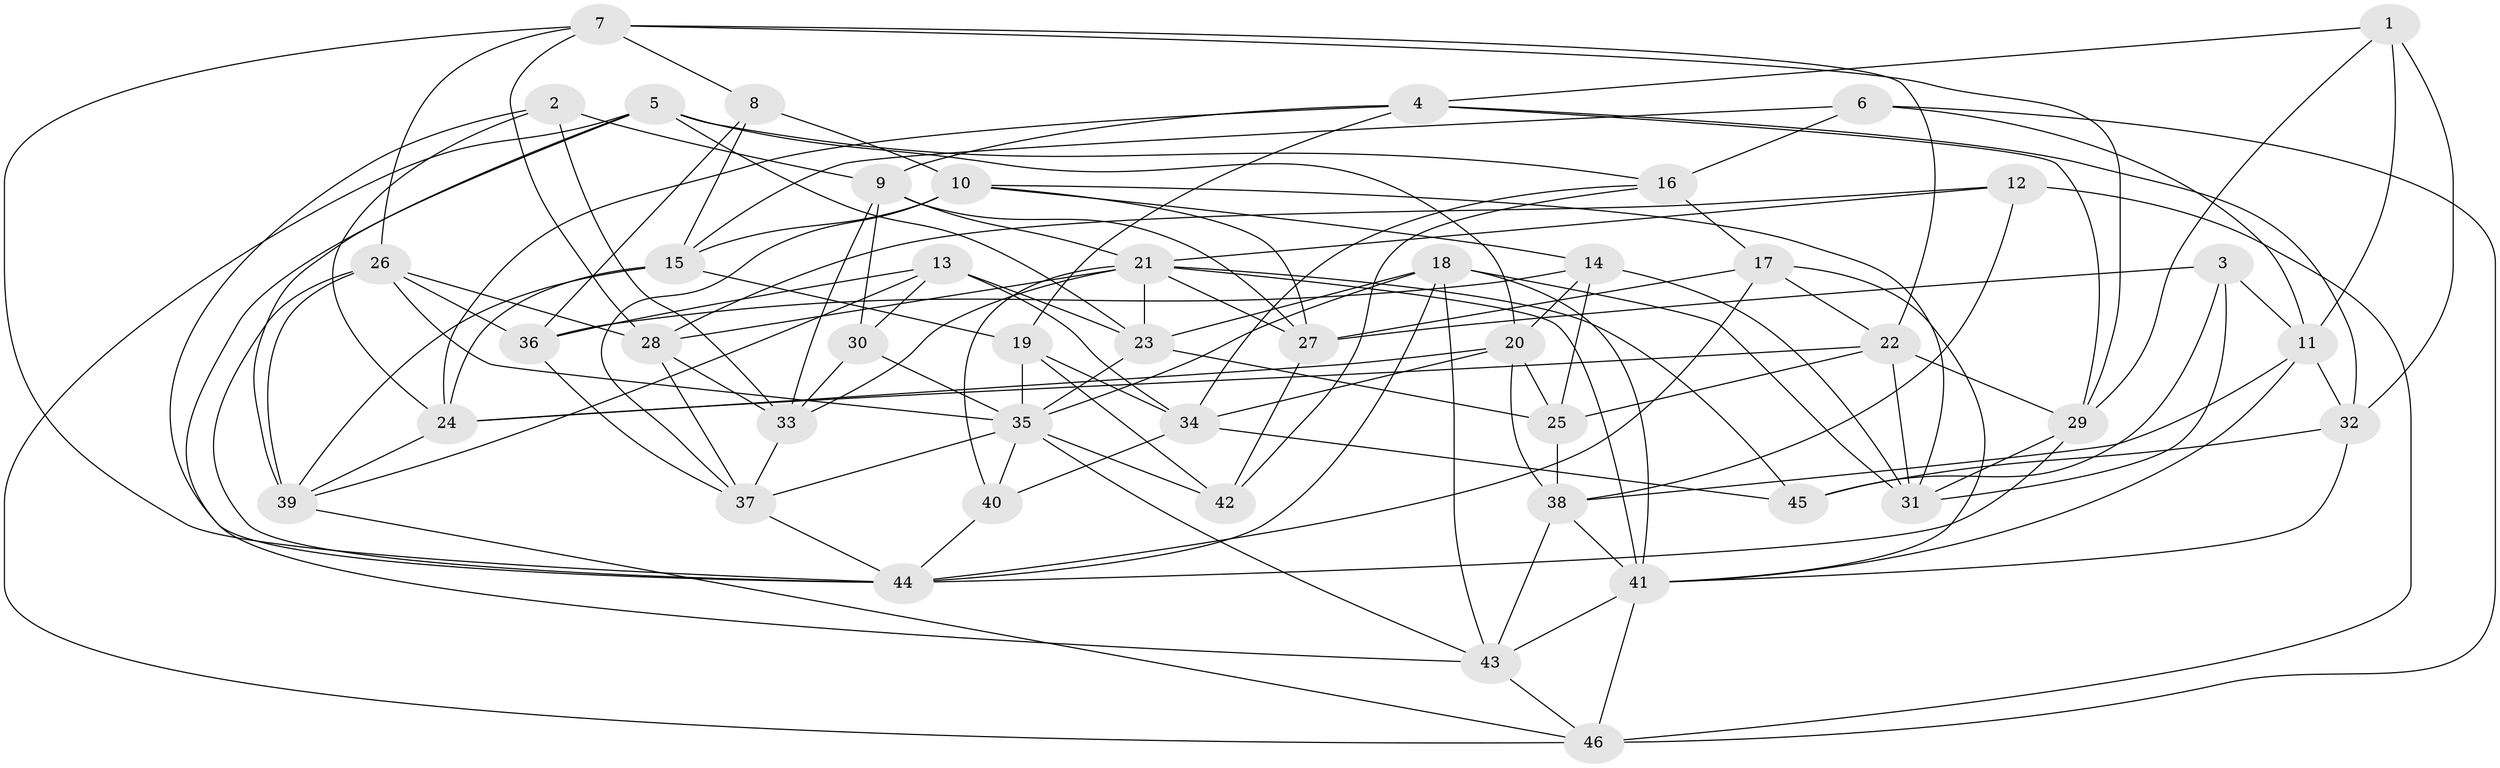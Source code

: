// original degree distribution, {4: 1.0}
// Generated by graph-tools (version 1.1) at 2025/02/03/09/25 03:02:57]
// undirected, 46 vertices, 129 edges
graph export_dot {
graph [start="1"]
  node [color=gray90,style=filled];
  1;
  2;
  3;
  4;
  5;
  6;
  7;
  8;
  9;
  10;
  11;
  12;
  13;
  14;
  15;
  16;
  17;
  18;
  19;
  20;
  21;
  22;
  23;
  24;
  25;
  26;
  27;
  28;
  29;
  30;
  31;
  32;
  33;
  34;
  35;
  36;
  37;
  38;
  39;
  40;
  41;
  42;
  43;
  44;
  45;
  46;
  1 -- 4 [weight=1.0];
  1 -- 11 [weight=1.0];
  1 -- 29 [weight=1.0];
  1 -- 32 [weight=1.0];
  2 -- 9 [weight=1.0];
  2 -- 24 [weight=1.0];
  2 -- 33 [weight=1.0];
  2 -- 44 [weight=1.0];
  3 -- 11 [weight=1.0];
  3 -- 27 [weight=1.0];
  3 -- 31 [weight=1.0];
  3 -- 45 [weight=1.0];
  4 -- 9 [weight=1.0];
  4 -- 19 [weight=1.0];
  4 -- 24 [weight=1.0];
  4 -- 29 [weight=1.0];
  4 -- 32 [weight=1.0];
  5 -- 16 [weight=1.0];
  5 -- 20 [weight=1.0];
  5 -- 23 [weight=1.0];
  5 -- 39 [weight=1.0];
  5 -- 43 [weight=1.0];
  5 -- 46 [weight=1.0];
  6 -- 11 [weight=1.0];
  6 -- 15 [weight=1.0];
  6 -- 16 [weight=1.0];
  6 -- 46 [weight=1.0];
  7 -- 8 [weight=1.0];
  7 -- 22 [weight=1.0];
  7 -- 26 [weight=1.0];
  7 -- 28 [weight=1.0];
  7 -- 29 [weight=1.0];
  7 -- 44 [weight=1.0];
  8 -- 10 [weight=1.0];
  8 -- 15 [weight=1.0];
  8 -- 36 [weight=1.0];
  9 -- 21 [weight=1.0];
  9 -- 27 [weight=1.0];
  9 -- 30 [weight=1.0];
  9 -- 33 [weight=1.0];
  10 -- 14 [weight=1.0];
  10 -- 15 [weight=1.0];
  10 -- 27 [weight=1.0];
  10 -- 31 [weight=1.0];
  10 -- 37 [weight=1.0];
  11 -- 32 [weight=1.0];
  11 -- 38 [weight=1.0];
  11 -- 41 [weight=1.0];
  12 -- 21 [weight=1.0];
  12 -- 28 [weight=1.0];
  12 -- 38 [weight=1.0];
  12 -- 46 [weight=1.0];
  13 -- 23 [weight=1.0];
  13 -- 30 [weight=1.0];
  13 -- 34 [weight=1.0];
  13 -- 36 [weight=2.0];
  13 -- 39 [weight=1.0];
  14 -- 20 [weight=1.0];
  14 -- 25 [weight=2.0];
  14 -- 31 [weight=1.0];
  14 -- 36 [weight=1.0];
  15 -- 19 [weight=1.0];
  15 -- 24 [weight=1.0];
  15 -- 39 [weight=1.0];
  16 -- 17 [weight=2.0];
  16 -- 34 [weight=1.0];
  16 -- 42 [weight=1.0];
  17 -- 22 [weight=1.0];
  17 -- 27 [weight=1.0];
  17 -- 41 [weight=1.0];
  17 -- 44 [weight=1.0];
  18 -- 23 [weight=1.0];
  18 -- 31 [weight=1.0];
  18 -- 35 [weight=1.0];
  18 -- 41 [weight=1.0];
  18 -- 43 [weight=1.0];
  18 -- 44 [weight=1.0];
  19 -- 34 [weight=1.0];
  19 -- 35 [weight=2.0];
  19 -- 42 [weight=1.0];
  20 -- 24 [weight=1.0];
  20 -- 25 [weight=1.0];
  20 -- 34 [weight=1.0];
  20 -- 38 [weight=1.0];
  21 -- 23 [weight=1.0];
  21 -- 27 [weight=1.0];
  21 -- 28 [weight=1.0];
  21 -- 33 [weight=1.0];
  21 -- 40 [weight=1.0];
  21 -- 41 [weight=1.0];
  21 -- 45 [weight=2.0];
  22 -- 24 [weight=1.0];
  22 -- 25 [weight=1.0];
  22 -- 29 [weight=1.0];
  22 -- 31 [weight=1.0];
  23 -- 25 [weight=1.0];
  23 -- 35 [weight=1.0];
  24 -- 39 [weight=1.0];
  25 -- 38 [weight=1.0];
  26 -- 28 [weight=1.0];
  26 -- 35 [weight=1.0];
  26 -- 36 [weight=1.0];
  26 -- 39 [weight=1.0];
  26 -- 44 [weight=1.0];
  27 -- 42 [weight=1.0];
  28 -- 33 [weight=1.0];
  28 -- 37 [weight=1.0];
  29 -- 31 [weight=1.0];
  29 -- 44 [weight=1.0];
  30 -- 33 [weight=1.0];
  30 -- 35 [weight=1.0];
  32 -- 41 [weight=1.0];
  32 -- 45 [weight=2.0];
  33 -- 37 [weight=1.0];
  34 -- 40 [weight=1.0];
  34 -- 45 [weight=1.0];
  35 -- 37 [weight=1.0];
  35 -- 40 [weight=1.0];
  35 -- 42 [weight=1.0];
  35 -- 43 [weight=1.0];
  36 -- 37 [weight=1.0];
  37 -- 44 [weight=1.0];
  38 -- 41 [weight=1.0];
  38 -- 43 [weight=1.0];
  39 -- 46 [weight=1.0];
  40 -- 44 [weight=1.0];
  41 -- 43 [weight=1.0];
  41 -- 46 [weight=1.0];
  43 -- 46 [weight=1.0];
}
